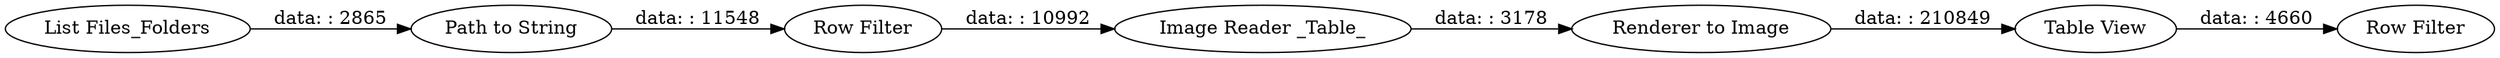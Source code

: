 digraph {
	"-3675371121249121931_6" [label="Table View"]
	"-3675371121249121931_5" [label="Row Filter"]
	"-3675371121249121931_3" [label="Image Reader _Table_"]
	"-3675371121249121931_8" [label="Row Filter"]
	"-3675371121249121931_4" [label="Path to String"]
	"-3675371121249121931_7" [label="Renderer to Image"]
	"-3675371121249121931_1" [label="List Files_Folders"]
	"-3675371121249121931_4" -> "-3675371121249121931_5" [label="data: : 11548"]
	"-3675371121249121931_7" -> "-3675371121249121931_6" [label="data: : 210849"]
	"-3675371121249121931_3" -> "-3675371121249121931_7" [label="data: : 3178"]
	"-3675371121249121931_6" -> "-3675371121249121931_8" [label="data: : 4660"]
	"-3675371121249121931_1" -> "-3675371121249121931_4" [label="data: : 2865"]
	"-3675371121249121931_5" -> "-3675371121249121931_3" [label="data: : 10992"]
	rankdir=LR
}
